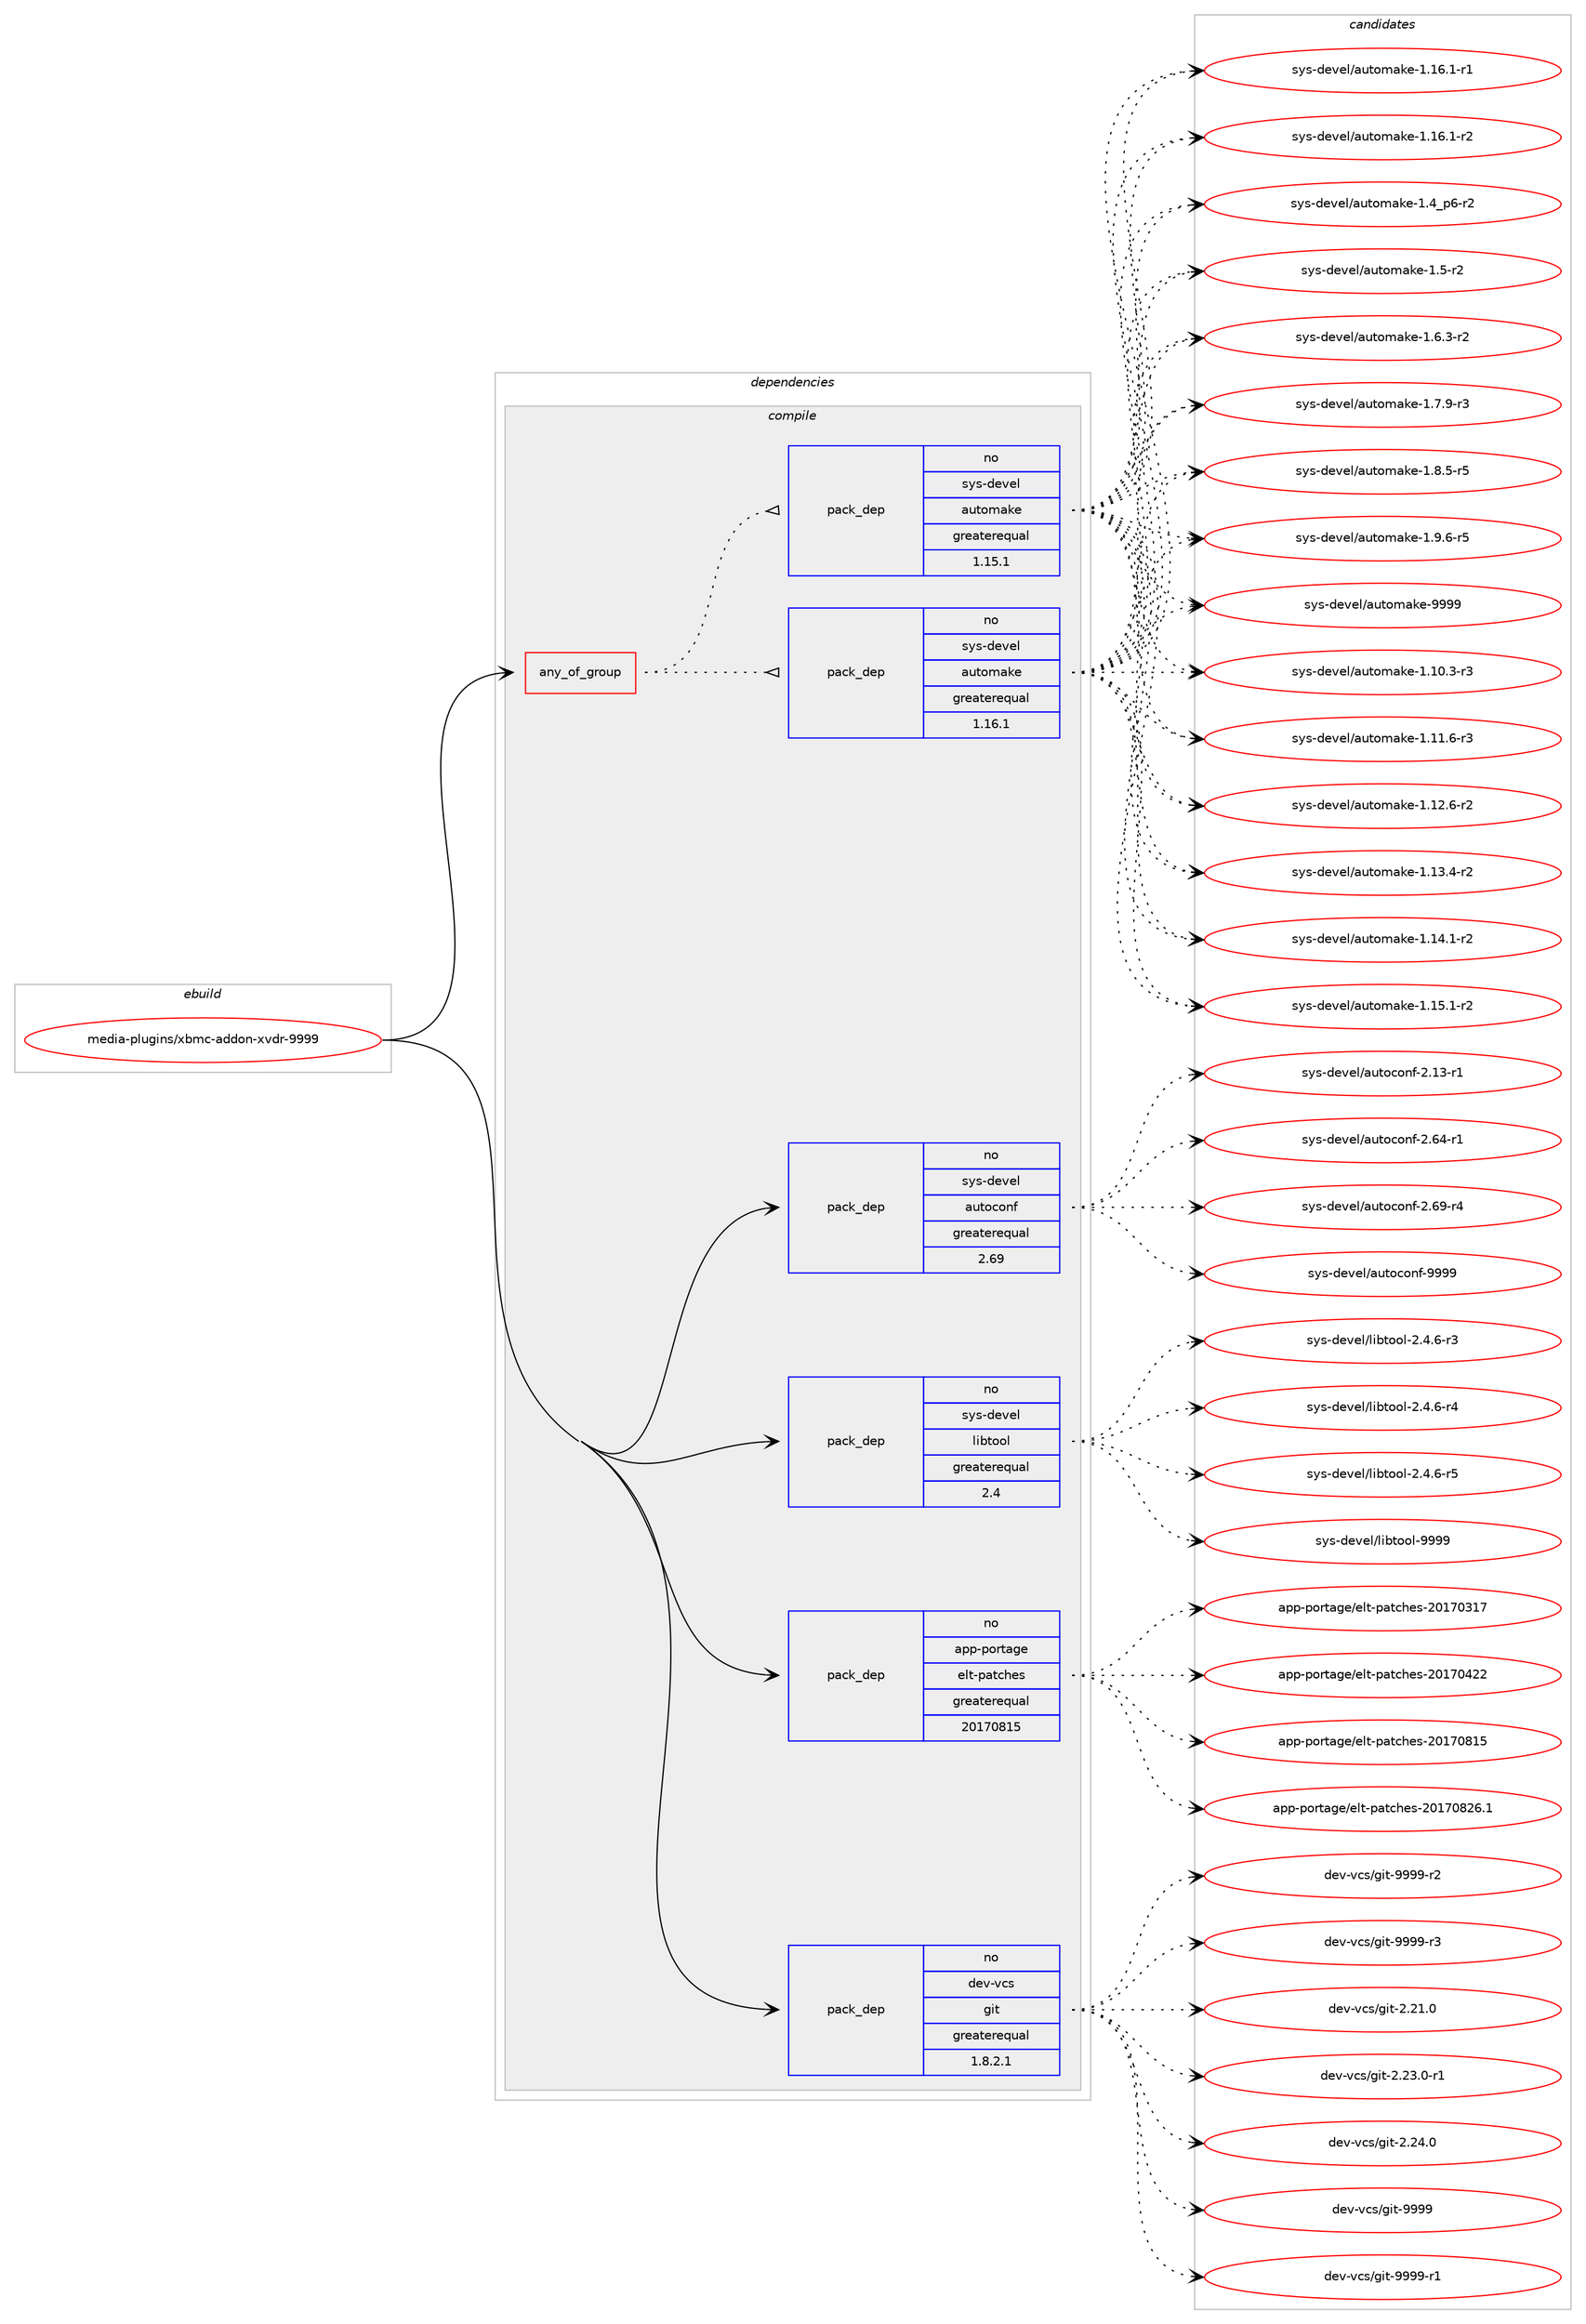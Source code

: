 digraph prolog {

# *************
# Graph options
# *************

newrank=true;
concentrate=true;
compound=true;
graph [rankdir=LR,fontname=Helvetica,fontsize=10,ranksep=1.5];#, ranksep=2.5, nodesep=0.2];
edge  [arrowhead=vee];
node  [fontname=Helvetica,fontsize=10];

# **********
# The ebuild
# **********

subgraph cluster_leftcol {
color=gray;
rank=same;
label=<<i>ebuild</i>>;
id [label="media-plugins/xbmc-addon-xvdr-9999", color=red, width=4, href="../media-plugins/xbmc-addon-xvdr-9999.svg"];
}

# ****************
# The dependencies
# ****************

subgraph cluster_midcol {
color=gray;
label=<<i>dependencies</i>>;
subgraph cluster_compile {
fillcolor="#eeeeee";
style=filled;
label=<<i>compile</i>>;
subgraph any13457 {
dependency796016 [label=<<TABLE BORDER="0" CELLBORDER="1" CELLSPACING="0" CELLPADDING="4"><TR><TD CELLPADDING="10">any_of_group</TD></TR></TABLE>>, shape=none, color=red];subgraph pack588805 {
dependency796017 [label=<<TABLE BORDER="0" CELLBORDER="1" CELLSPACING="0" CELLPADDING="4" WIDTH="220"><TR><TD ROWSPAN="6" CELLPADDING="30">pack_dep</TD></TR><TR><TD WIDTH="110">no</TD></TR><TR><TD>sys-devel</TD></TR><TR><TD>automake</TD></TR><TR><TD>greaterequal</TD></TR><TR><TD>1.16.1</TD></TR></TABLE>>, shape=none, color=blue];
}
dependency796016:e -> dependency796017:w [weight=20,style="dotted",arrowhead="oinv"];
subgraph pack588806 {
dependency796018 [label=<<TABLE BORDER="0" CELLBORDER="1" CELLSPACING="0" CELLPADDING="4" WIDTH="220"><TR><TD ROWSPAN="6" CELLPADDING="30">pack_dep</TD></TR><TR><TD WIDTH="110">no</TD></TR><TR><TD>sys-devel</TD></TR><TR><TD>automake</TD></TR><TR><TD>greaterequal</TD></TR><TR><TD>1.15.1</TD></TR></TABLE>>, shape=none, color=blue];
}
dependency796016:e -> dependency796018:w [weight=20,style="dotted",arrowhead="oinv"];
}
id:e -> dependency796016:w [weight=20,style="solid",arrowhead="vee"];
subgraph pack588807 {
dependency796019 [label=<<TABLE BORDER="0" CELLBORDER="1" CELLSPACING="0" CELLPADDING="4" WIDTH="220"><TR><TD ROWSPAN="6" CELLPADDING="30">pack_dep</TD></TR><TR><TD WIDTH="110">no</TD></TR><TR><TD>app-portage</TD></TR><TR><TD>elt-patches</TD></TR><TR><TD>greaterequal</TD></TR><TR><TD>20170815</TD></TR></TABLE>>, shape=none, color=blue];
}
id:e -> dependency796019:w [weight=20,style="solid",arrowhead="vee"];
subgraph pack588808 {
dependency796020 [label=<<TABLE BORDER="0" CELLBORDER="1" CELLSPACING="0" CELLPADDING="4" WIDTH="220"><TR><TD ROWSPAN="6" CELLPADDING="30">pack_dep</TD></TR><TR><TD WIDTH="110">no</TD></TR><TR><TD>dev-vcs</TD></TR><TR><TD>git</TD></TR><TR><TD>greaterequal</TD></TR><TR><TD>1.8.2.1</TD></TR></TABLE>>, shape=none, color=blue];
}
id:e -> dependency796020:w [weight=20,style="solid",arrowhead="vee"];
subgraph pack588809 {
dependency796021 [label=<<TABLE BORDER="0" CELLBORDER="1" CELLSPACING="0" CELLPADDING="4" WIDTH="220"><TR><TD ROWSPAN="6" CELLPADDING="30">pack_dep</TD></TR><TR><TD WIDTH="110">no</TD></TR><TR><TD>sys-devel</TD></TR><TR><TD>autoconf</TD></TR><TR><TD>greaterequal</TD></TR><TR><TD>2.69</TD></TR></TABLE>>, shape=none, color=blue];
}
id:e -> dependency796021:w [weight=20,style="solid",arrowhead="vee"];
subgraph pack588810 {
dependency796022 [label=<<TABLE BORDER="0" CELLBORDER="1" CELLSPACING="0" CELLPADDING="4" WIDTH="220"><TR><TD ROWSPAN="6" CELLPADDING="30">pack_dep</TD></TR><TR><TD WIDTH="110">no</TD></TR><TR><TD>sys-devel</TD></TR><TR><TD>libtool</TD></TR><TR><TD>greaterequal</TD></TR><TR><TD>2.4</TD></TR></TABLE>>, shape=none, color=blue];
}
id:e -> dependency796022:w [weight=20,style="solid",arrowhead="vee"];
}
subgraph cluster_compileandrun {
fillcolor="#eeeeee";
style=filled;
label=<<i>compile and run</i>>;
}
subgraph cluster_run {
fillcolor="#eeeeee";
style=filled;
label=<<i>run</i>>;
}
}

# **************
# The candidates
# **************

subgraph cluster_choices {
rank=same;
color=gray;
label=<<i>candidates</i>>;

subgraph choice588805 {
color=black;
nodesep=1;
choice11512111545100101118101108479711711611110997107101454946494846514511451 [label="sys-devel/automake-1.10.3-r3", color=red, width=4,href="../sys-devel/automake-1.10.3-r3.svg"];
choice11512111545100101118101108479711711611110997107101454946494946544511451 [label="sys-devel/automake-1.11.6-r3", color=red, width=4,href="../sys-devel/automake-1.11.6-r3.svg"];
choice11512111545100101118101108479711711611110997107101454946495046544511450 [label="sys-devel/automake-1.12.6-r2", color=red, width=4,href="../sys-devel/automake-1.12.6-r2.svg"];
choice11512111545100101118101108479711711611110997107101454946495146524511450 [label="sys-devel/automake-1.13.4-r2", color=red, width=4,href="../sys-devel/automake-1.13.4-r2.svg"];
choice11512111545100101118101108479711711611110997107101454946495246494511450 [label="sys-devel/automake-1.14.1-r2", color=red, width=4,href="../sys-devel/automake-1.14.1-r2.svg"];
choice11512111545100101118101108479711711611110997107101454946495346494511450 [label="sys-devel/automake-1.15.1-r2", color=red, width=4,href="../sys-devel/automake-1.15.1-r2.svg"];
choice11512111545100101118101108479711711611110997107101454946495446494511449 [label="sys-devel/automake-1.16.1-r1", color=red, width=4,href="../sys-devel/automake-1.16.1-r1.svg"];
choice11512111545100101118101108479711711611110997107101454946495446494511450 [label="sys-devel/automake-1.16.1-r2", color=red, width=4,href="../sys-devel/automake-1.16.1-r2.svg"];
choice115121115451001011181011084797117116111109971071014549465295112544511450 [label="sys-devel/automake-1.4_p6-r2", color=red, width=4,href="../sys-devel/automake-1.4_p6-r2.svg"];
choice11512111545100101118101108479711711611110997107101454946534511450 [label="sys-devel/automake-1.5-r2", color=red, width=4,href="../sys-devel/automake-1.5-r2.svg"];
choice115121115451001011181011084797117116111109971071014549465446514511450 [label="sys-devel/automake-1.6.3-r2", color=red, width=4,href="../sys-devel/automake-1.6.3-r2.svg"];
choice115121115451001011181011084797117116111109971071014549465546574511451 [label="sys-devel/automake-1.7.9-r3", color=red, width=4,href="../sys-devel/automake-1.7.9-r3.svg"];
choice115121115451001011181011084797117116111109971071014549465646534511453 [label="sys-devel/automake-1.8.5-r5", color=red, width=4,href="../sys-devel/automake-1.8.5-r5.svg"];
choice115121115451001011181011084797117116111109971071014549465746544511453 [label="sys-devel/automake-1.9.6-r5", color=red, width=4,href="../sys-devel/automake-1.9.6-r5.svg"];
choice115121115451001011181011084797117116111109971071014557575757 [label="sys-devel/automake-9999", color=red, width=4,href="../sys-devel/automake-9999.svg"];
dependency796017:e -> choice11512111545100101118101108479711711611110997107101454946494846514511451:w [style=dotted,weight="100"];
dependency796017:e -> choice11512111545100101118101108479711711611110997107101454946494946544511451:w [style=dotted,weight="100"];
dependency796017:e -> choice11512111545100101118101108479711711611110997107101454946495046544511450:w [style=dotted,weight="100"];
dependency796017:e -> choice11512111545100101118101108479711711611110997107101454946495146524511450:w [style=dotted,weight="100"];
dependency796017:e -> choice11512111545100101118101108479711711611110997107101454946495246494511450:w [style=dotted,weight="100"];
dependency796017:e -> choice11512111545100101118101108479711711611110997107101454946495346494511450:w [style=dotted,weight="100"];
dependency796017:e -> choice11512111545100101118101108479711711611110997107101454946495446494511449:w [style=dotted,weight="100"];
dependency796017:e -> choice11512111545100101118101108479711711611110997107101454946495446494511450:w [style=dotted,weight="100"];
dependency796017:e -> choice115121115451001011181011084797117116111109971071014549465295112544511450:w [style=dotted,weight="100"];
dependency796017:e -> choice11512111545100101118101108479711711611110997107101454946534511450:w [style=dotted,weight="100"];
dependency796017:e -> choice115121115451001011181011084797117116111109971071014549465446514511450:w [style=dotted,weight="100"];
dependency796017:e -> choice115121115451001011181011084797117116111109971071014549465546574511451:w [style=dotted,weight="100"];
dependency796017:e -> choice115121115451001011181011084797117116111109971071014549465646534511453:w [style=dotted,weight="100"];
dependency796017:e -> choice115121115451001011181011084797117116111109971071014549465746544511453:w [style=dotted,weight="100"];
dependency796017:e -> choice115121115451001011181011084797117116111109971071014557575757:w [style=dotted,weight="100"];
}
subgraph choice588806 {
color=black;
nodesep=1;
choice11512111545100101118101108479711711611110997107101454946494846514511451 [label="sys-devel/automake-1.10.3-r3", color=red, width=4,href="../sys-devel/automake-1.10.3-r3.svg"];
choice11512111545100101118101108479711711611110997107101454946494946544511451 [label="sys-devel/automake-1.11.6-r3", color=red, width=4,href="../sys-devel/automake-1.11.6-r3.svg"];
choice11512111545100101118101108479711711611110997107101454946495046544511450 [label="sys-devel/automake-1.12.6-r2", color=red, width=4,href="../sys-devel/automake-1.12.6-r2.svg"];
choice11512111545100101118101108479711711611110997107101454946495146524511450 [label="sys-devel/automake-1.13.4-r2", color=red, width=4,href="../sys-devel/automake-1.13.4-r2.svg"];
choice11512111545100101118101108479711711611110997107101454946495246494511450 [label="sys-devel/automake-1.14.1-r2", color=red, width=4,href="../sys-devel/automake-1.14.1-r2.svg"];
choice11512111545100101118101108479711711611110997107101454946495346494511450 [label="sys-devel/automake-1.15.1-r2", color=red, width=4,href="../sys-devel/automake-1.15.1-r2.svg"];
choice11512111545100101118101108479711711611110997107101454946495446494511449 [label="sys-devel/automake-1.16.1-r1", color=red, width=4,href="../sys-devel/automake-1.16.1-r1.svg"];
choice11512111545100101118101108479711711611110997107101454946495446494511450 [label="sys-devel/automake-1.16.1-r2", color=red, width=4,href="../sys-devel/automake-1.16.1-r2.svg"];
choice115121115451001011181011084797117116111109971071014549465295112544511450 [label="sys-devel/automake-1.4_p6-r2", color=red, width=4,href="../sys-devel/automake-1.4_p6-r2.svg"];
choice11512111545100101118101108479711711611110997107101454946534511450 [label="sys-devel/automake-1.5-r2", color=red, width=4,href="../sys-devel/automake-1.5-r2.svg"];
choice115121115451001011181011084797117116111109971071014549465446514511450 [label="sys-devel/automake-1.6.3-r2", color=red, width=4,href="../sys-devel/automake-1.6.3-r2.svg"];
choice115121115451001011181011084797117116111109971071014549465546574511451 [label="sys-devel/automake-1.7.9-r3", color=red, width=4,href="../sys-devel/automake-1.7.9-r3.svg"];
choice115121115451001011181011084797117116111109971071014549465646534511453 [label="sys-devel/automake-1.8.5-r5", color=red, width=4,href="../sys-devel/automake-1.8.5-r5.svg"];
choice115121115451001011181011084797117116111109971071014549465746544511453 [label="sys-devel/automake-1.9.6-r5", color=red, width=4,href="../sys-devel/automake-1.9.6-r5.svg"];
choice115121115451001011181011084797117116111109971071014557575757 [label="sys-devel/automake-9999", color=red, width=4,href="../sys-devel/automake-9999.svg"];
dependency796018:e -> choice11512111545100101118101108479711711611110997107101454946494846514511451:w [style=dotted,weight="100"];
dependency796018:e -> choice11512111545100101118101108479711711611110997107101454946494946544511451:w [style=dotted,weight="100"];
dependency796018:e -> choice11512111545100101118101108479711711611110997107101454946495046544511450:w [style=dotted,weight="100"];
dependency796018:e -> choice11512111545100101118101108479711711611110997107101454946495146524511450:w [style=dotted,weight="100"];
dependency796018:e -> choice11512111545100101118101108479711711611110997107101454946495246494511450:w [style=dotted,weight="100"];
dependency796018:e -> choice11512111545100101118101108479711711611110997107101454946495346494511450:w [style=dotted,weight="100"];
dependency796018:e -> choice11512111545100101118101108479711711611110997107101454946495446494511449:w [style=dotted,weight="100"];
dependency796018:e -> choice11512111545100101118101108479711711611110997107101454946495446494511450:w [style=dotted,weight="100"];
dependency796018:e -> choice115121115451001011181011084797117116111109971071014549465295112544511450:w [style=dotted,weight="100"];
dependency796018:e -> choice11512111545100101118101108479711711611110997107101454946534511450:w [style=dotted,weight="100"];
dependency796018:e -> choice115121115451001011181011084797117116111109971071014549465446514511450:w [style=dotted,weight="100"];
dependency796018:e -> choice115121115451001011181011084797117116111109971071014549465546574511451:w [style=dotted,weight="100"];
dependency796018:e -> choice115121115451001011181011084797117116111109971071014549465646534511453:w [style=dotted,weight="100"];
dependency796018:e -> choice115121115451001011181011084797117116111109971071014549465746544511453:w [style=dotted,weight="100"];
dependency796018:e -> choice115121115451001011181011084797117116111109971071014557575757:w [style=dotted,weight="100"];
}
subgraph choice588807 {
color=black;
nodesep=1;
choice97112112451121111141169710310147101108116451129711699104101115455048495548514955 [label="app-portage/elt-patches-20170317", color=red, width=4,href="../app-portage/elt-patches-20170317.svg"];
choice97112112451121111141169710310147101108116451129711699104101115455048495548525050 [label="app-portage/elt-patches-20170422", color=red, width=4,href="../app-portage/elt-patches-20170422.svg"];
choice97112112451121111141169710310147101108116451129711699104101115455048495548564953 [label="app-portage/elt-patches-20170815", color=red, width=4,href="../app-portage/elt-patches-20170815.svg"];
choice971121124511211111411697103101471011081164511297116991041011154550484955485650544649 [label="app-portage/elt-patches-20170826.1", color=red, width=4,href="../app-portage/elt-patches-20170826.1.svg"];
dependency796019:e -> choice97112112451121111141169710310147101108116451129711699104101115455048495548514955:w [style=dotted,weight="100"];
dependency796019:e -> choice97112112451121111141169710310147101108116451129711699104101115455048495548525050:w [style=dotted,weight="100"];
dependency796019:e -> choice97112112451121111141169710310147101108116451129711699104101115455048495548564953:w [style=dotted,weight="100"];
dependency796019:e -> choice971121124511211111411697103101471011081164511297116991041011154550484955485650544649:w [style=dotted,weight="100"];
}
subgraph choice588808 {
color=black;
nodesep=1;
choice10010111845118991154710310511645504650494648 [label="dev-vcs/git-2.21.0", color=red, width=4,href="../dev-vcs/git-2.21.0.svg"];
choice100101118451189911547103105116455046505146484511449 [label="dev-vcs/git-2.23.0-r1", color=red, width=4,href="../dev-vcs/git-2.23.0-r1.svg"];
choice10010111845118991154710310511645504650524648 [label="dev-vcs/git-2.24.0", color=red, width=4,href="../dev-vcs/git-2.24.0.svg"];
choice1001011184511899115471031051164557575757 [label="dev-vcs/git-9999", color=red, width=4,href="../dev-vcs/git-9999.svg"];
choice10010111845118991154710310511645575757574511449 [label="dev-vcs/git-9999-r1", color=red, width=4,href="../dev-vcs/git-9999-r1.svg"];
choice10010111845118991154710310511645575757574511450 [label="dev-vcs/git-9999-r2", color=red, width=4,href="../dev-vcs/git-9999-r2.svg"];
choice10010111845118991154710310511645575757574511451 [label="dev-vcs/git-9999-r3", color=red, width=4,href="../dev-vcs/git-9999-r3.svg"];
dependency796020:e -> choice10010111845118991154710310511645504650494648:w [style=dotted,weight="100"];
dependency796020:e -> choice100101118451189911547103105116455046505146484511449:w [style=dotted,weight="100"];
dependency796020:e -> choice10010111845118991154710310511645504650524648:w [style=dotted,weight="100"];
dependency796020:e -> choice1001011184511899115471031051164557575757:w [style=dotted,weight="100"];
dependency796020:e -> choice10010111845118991154710310511645575757574511449:w [style=dotted,weight="100"];
dependency796020:e -> choice10010111845118991154710310511645575757574511450:w [style=dotted,weight="100"];
dependency796020:e -> choice10010111845118991154710310511645575757574511451:w [style=dotted,weight="100"];
}
subgraph choice588809 {
color=black;
nodesep=1;
choice1151211154510010111810110847971171161119911111010245504649514511449 [label="sys-devel/autoconf-2.13-r1", color=red, width=4,href="../sys-devel/autoconf-2.13-r1.svg"];
choice1151211154510010111810110847971171161119911111010245504654524511449 [label="sys-devel/autoconf-2.64-r1", color=red, width=4,href="../sys-devel/autoconf-2.64-r1.svg"];
choice1151211154510010111810110847971171161119911111010245504654574511452 [label="sys-devel/autoconf-2.69-r4", color=red, width=4,href="../sys-devel/autoconf-2.69-r4.svg"];
choice115121115451001011181011084797117116111991111101024557575757 [label="sys-devel/autoconf-9999", color=red, width=4,href="../sys-devel/autoconf-9999.svg"];
dependency796021:e -> choice1151211154510010111810110847971171161119911111010245504649514511449:w [style=dotted,weight="100"];
dependency796021:e -> choice1151211154510010111810110847971171161119911111010245504654524511449:w [style=dotted,weight="100"];
dependency796021:e -> choice1151211154510010111810110847971171161119911111010245504654574511452:w [style=dotted,weight="100"];
dependency796021:e -> choice115121115451001011181011084797117116111991111101024557575757:w [style=dotted,weight="100"];
}
subgraph choice588810 {
color=black;
nodesep=1;
choice1151211154510010111810110847108105981161111111084550465246544511451 [label="sys-devel/libtool-2.4.6-r3", color=red, width=4,href="../sys-devel/libtool-2.4.6-r3.svg"];
choice1151211154510010111810110847108105981161111111084550465246544511452 [label="sys-devel/libtool-2.4.6-r4", color=red, width=4,href="../sys-devel/libtool-2.4.6-r4.svg"];
choice1151211154510010111810110847108105981161111111084550465246544511453 [label="sys-devel/libtool-2.4.6-r5", color=red, width=4,href="../sys-devel/libtool-2.4.6-r5.svg"];
choice1151211154510010111810110847108105981161111111084557575757 [label="sys-devel/libtool-9999", color=red, width=4,href="../sys-devel/libtool-9999.svg"];
dependency796022:e -> choice1151211154510010111810110847108105981161111111084550465246544511451:w [style=dotted,weight="100"];
dependency796022:e -> choice1151211154510010111810110847108105981161111111084550465246544511452:w [style=dotted,weight="100"];
dependency796022:e -> choice1151211154510010111810110847108105981161111111084550465246544511453:w [style=dotted,weight="100"];
dependency796022:e -> choice1151211154510010111810110847108105981161111111084557575757:w [style=dotted,weight="100"];
}
}

}

